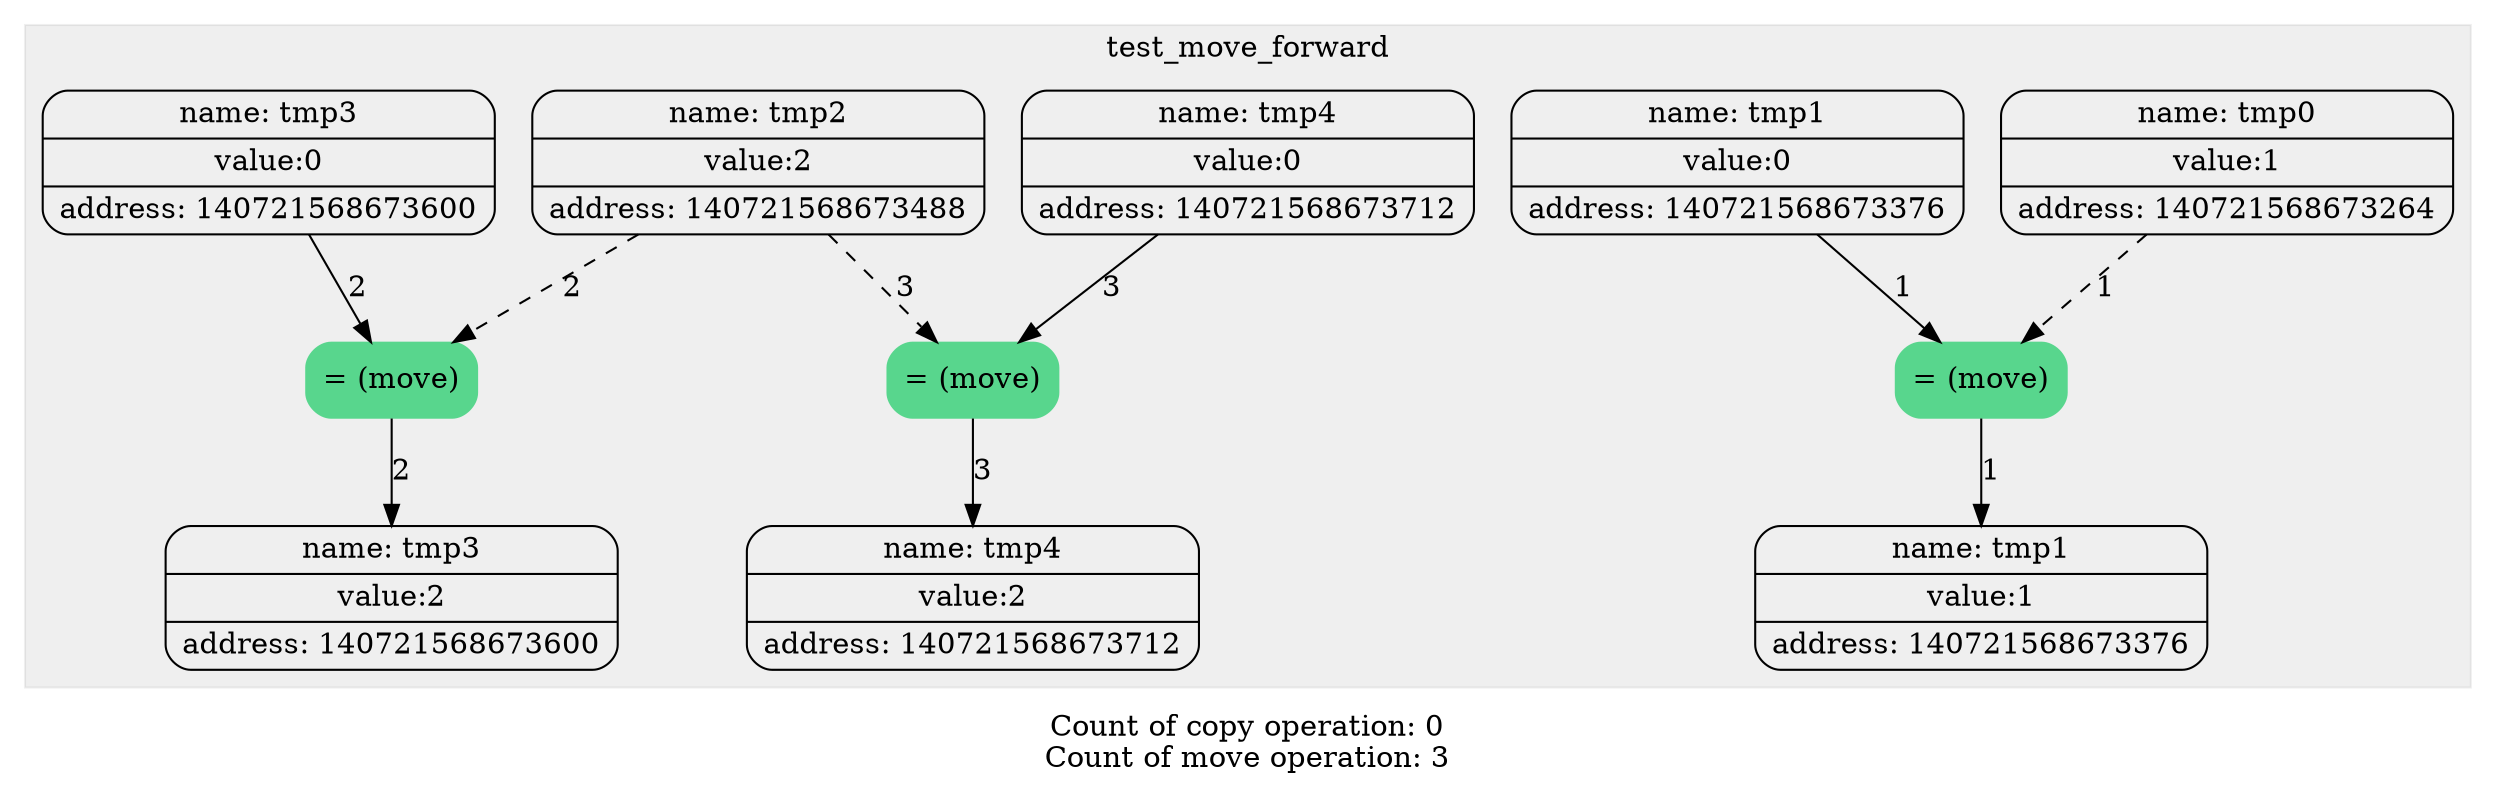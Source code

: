 digraph G{
trankdir=HR;
node[shape=Mrecord];

subgraph "cluster_0" {
label = test_move_forward;
style= filled
color = "#00000010";
1[label="{ {name: tmp0} | {value:1} | {address: 140721568673264}} " color=""style=""];
2[label="{ {name: tmp1} | {value:0} | {address: 140721568673376}} " color=""style=""];
3[label="= (move)" color = "#58D68D" style = "filled"];
edge[style = "" color = ""label = "1"]2->3;
edge[style = "dashed" color = ""label = "1"]1->3;
4[label="{ {name: tmp1} | {value:1} | {address: 140721568673376}} " color=""style=""];
edge[style = "" color = ""label = "1"]3->4;
5[label="{ {name: tmp2} | {value:2} | {address: 140721568673488}} " color=""style=""];
6[label="{ {name: tmp3} | {value:0} | {address: 140721568673600}} " color=""style=""];
7[label="= (move)" color = "#58D68D" style = "filled"];
edge[style = "" color = ""label = "2"]6->7;
edge[style = "dashed" color = ""label = "2"]5->7;
8[label="{ {name: tmp3} | {value:2} | {address: 140721568673600}} " color=""style=""];
edge[style = "" color = ""label = "2"]7->8;
9[label="{ {name: tmp4} | {value:0} | {address: 140721568673712}} " color=""style=""];
10[label="= (move)" color = "#58D68D" style = "filled"];
edge[style = "" color = ""label = "3"]9->10;
edge[style = "dashed" color = ""label = "3"]5->10;
11[label="{ {name: tmp4} | {value:2} | {address: 140721568673712}} " color=""style=""];
edge[style = "" color = ""label = "3"]10->11;
}
label="Count of copy operation: 0
Count of move operation: 3"}